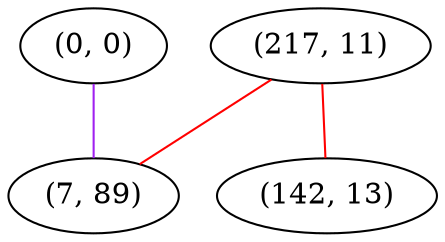 graph "" {
"(0, 0)";
"(217, 11)";
"(142, 13)";
"(7, 89)";
"(0, 0)" -- "(7, 89)"  [color=purple, key=0, weight=4];
"(217, 11)" -- "(142, 13)"  [color=red, key=0, weight=1];
"(217, 11)" -- "(7, 89)"  [color=red, key=0, weight=1];
}
